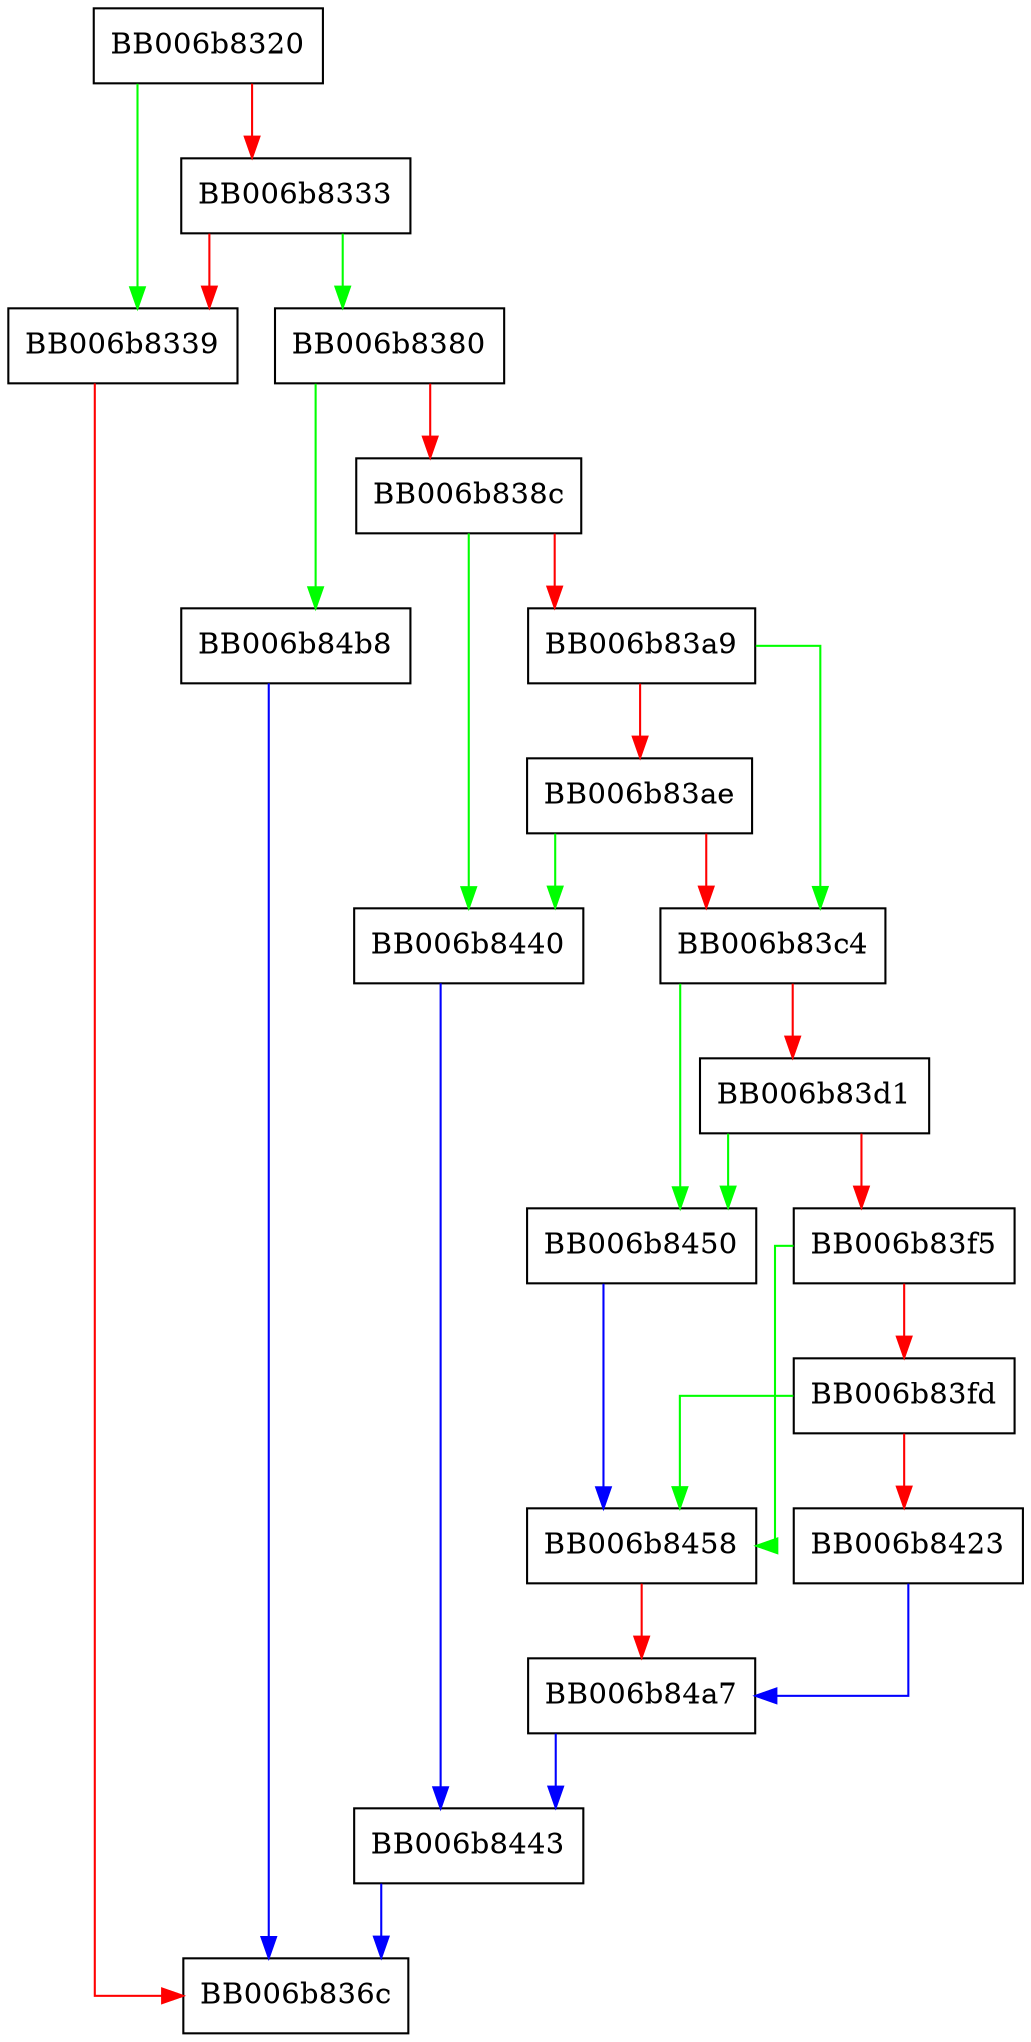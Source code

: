 digraph ed25519_to_SubjectPublicKeyInfo_der_encode {
  node [shape="box"];
  graph [splines=ortho];
  BB006b8320 -> BB006b8339 [color="green"];
  BB006b8320 -> BB006b8333 [color="red"];
  BB006b8333 -> BB006b8380 [color="green"];
  BB006b8333 -> BB006b8339 [color="red"];
  BB006b8339 -> BB006b836c [color="red"];
  BB006b8380 -> BB006b84b8 [color="green"];
  BB006b8380 -> BB006b838c [color="red"];
  BB006b838c -> BB006b8440 [color="green"];
  BB006b838c -> BB006b83a9 [color="red"];
  BB006b83a9 -> BB006b83c4 [color="green"];
  BB006b83a9 -> BB006b83ae [color="red"];
  BB006b83ae -> BB006b8440 [color="green"];
  BB006b83ae -> BB006b83c4 [color="red"];
  BB006b83c4 -> BB006b8450 [color="green"];
  BB006b83c4 -> BB006b83d1 [color="red"];
  BB006b83d1 -> BB006b8450 [color="green"];
  BB006b83d1 -> BB006b83f5 [color="red"];
  BB006b83f5 -> BB006b8458 [color="green"];
  BB006b83f5 -> BB006b83fd [color="red"];
  BB006b83fd -> BB006b8458 [color="green"];
  BB006b83fd -> BB006b8423 [color="red"];
  BB006b8423 -> BB006b84a7 [color="blue"];
  BB006b8440 -> BB006b8443 [color="blue"];
  BB006b8443 -> BB006b836c [color="blue"];
  BB006b8450 -> BB006b8458 [color="blue"];
  BB006b8458 -> BB006b84a7 [color="red"];
  BB006b84a7 -> BB006b8443 [color="blue"];
  BB006b84b8 -> BB006b836c [color="blue"];
}